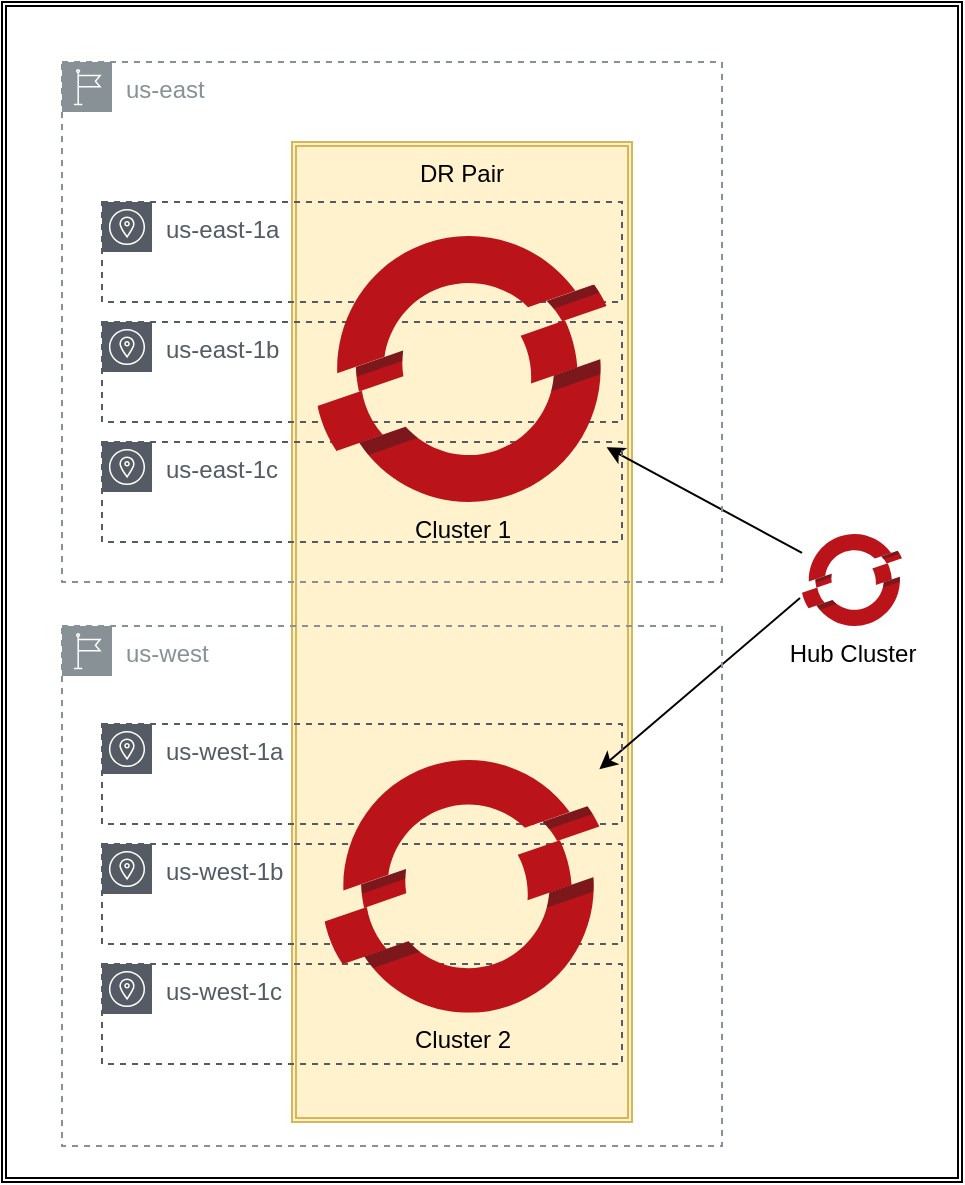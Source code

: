 <mxfile>
    <diagram id="qng3FCuLZEdrqvbx78FO" name="Page-1">
        <mxGraphModel dx="653" dy="1360" grid="1" gridSize="10" guides="1" tooltips="1" connect="1" arrows="1" fold="1" page="1" pageScale="1" pageWidth="413" pageHeight="583" math="0" shadow="0">
            <root>
                <mxCell id="0"/>
                <mxCell id="1" parent="0"/>
                <mxCell id="21" value="" style="shape=ext;double=1;rounded=0;whiteSpace=wrap;html=1;labelBackgroundColor=none;" vertex="1" parent="1">
                    <mxGeometry x="30" y="-550" width="480" height="590" as="geometry"/>
                </mxCell>
                <mxCell id="2" value="Hub Cluster" style="sketch=0;aspect=fixed;html=1;points=[];align=center;image;fontSize=12;image=img/lib/mscae/OpenShift.svg;" parent="1" vertex="1">
                    <mxGeometry x="430" y="-284" width="50" height="46" as="geometry"/>
                </mxCell>
                <mxCell id="6" value="DR Pair" style="shape=ext;double=1;rounded=0;whiteSpace=wrap;html=1;fillColor=#fff2cc;strokeColor=#d6b656;verticalAlign=top;" vertex="1" parent="1">
                    <mxGeometry x="175" y="-480" width="170" height="490" as="geometry"/>
                </mxCell>
                <object label="Region" id="8">
                    <mxCell parent="0"/>
                </object>
                <mxCell id="9" style="edgeStyle=none;html=1;" edge="1" parent="8" source="2" target="3">
                    <mxGeometry relative="1" as="geometry"/>
                </mxCell>
                <mxCell id="10" style="edgeStyle=none;html=1;exitX=-0.02;exitY=0.696;exitDx=0;exitDy=0;exitPerimeter=0;" edge="1" parent="8" source="2" target="4">
                    <mxGeometry relative="1" as="geometry">
                        <mxPoint x="520" y="-270" as="sourcePoint"/>
                    </mxGeometry>
                </mxCell>
                <mxCell id="11" value="us-east" style="sketch=0;outlineConnect=0;gradientColor=none;html=1;whiteSpace=wrap;fontSize=12;fontStyle=0;shape=mxgraph.aws4.group;grIcon=mxgraph.aws4.group_region;strokeColor=#879196;fillColor=none;verticalAlign=top;align=left;spacingLeft=30;fontColor=#879196;dashed=1;" vertex="1" parent="8">
                    <mxGeometry x="60" y="-520" width="330" height="260" as="geometry"/>
                </mxCell>
                <mxCell id="13" value="us-east-1a" style="sketch=0;outlineConnect=0;gradientColor=none;html=1;whiteSpace=wrap;fontSize=12;fontStyle=0;shape=mxgraph.aws4.group;grIcon=mxgraph.aws4.group_availability_zone;strokeColor=#545B64;fillColor=none;verticalAlign=top;align=left;spacingLeft=30;fontColor=#545B64;dashed=1;labelBackgroundColor=none;" vertex="1" parent="8">
                    <mxGeometry x="80" y="-450" width="260" height="50" as="geometry"/>
                </mxCell>
                <object label="Zone&#10;" id="14">
                    <mxCell parent="0"/>
                </object>
                <mxCell id="15" value="us-east-1b&lt;span style=&quot;color: rgba(0 , 0 , 0 , 0) ; font-family: monospace ; font-size: 0px&quot;&gt;%3CmxGraphModel%3E%3Croot%3E%3CmxCell%20id%3D%220%22%2F%3E%3CmxCell%20id%3D%221%22%20parent%3D%220%22%2F%3E%3CmxCell%20id%3D%222%22%20value%3D%22us-east-1a%22%20style%3D%22sketch%3D0%3BoutlineConnect%3D0%3BgradientColor%3Dnone%3Bhtml%3D1%3BwhiteSpace%3Dwrap%3BfontSize%3D12%3BfontStyle%3D0%3Bshape%3Dmxgraph.aws4.group%3BgrIcon%3Dmxgraph.aws4.group_availability_zone%3BstrokeColor%3D%23545B64%3BfillColor%3Dnone%3BverticalAlign%3Dtop%3Balign%3Dleft%3BspacingLeft%3D30%3BfontColor%3D%23545B64%3Bdashed%3D1%3BlabelBackgroundColor%3Dnone%3B%22%20vertex%3D%221%22%20parent%3D%221%22%3E%3CmxGeometry%20x%3D%2250%22%20y%3D%2280%22%20width%3D%22140%22%20height%3D%2270%22%20as%3D%22geometry%22%2F%3E%3C%2FmxCell%3E%3C%2Froot%3E%3C%2FmxGraphModel%3E&lt;/span&gt;" style="sketch=0;outlineConnect=0;gradientColor=none;html=1;whiteSpace=wrap;fontSize=12;fontStyle=0;shape=mxgraph.aws4.group;grIcon=mxgraph.aws4.group_availability_zone;strokeColor=#545B64;fillColor=none;verticalAlign=top;align=left;spacingLeft=30;fontColor=#545B64;dashed=1;labelBackgroundColor=none;" vertex="1" parent="14">
                    <mxGeometry x="80" y="-390" width="260" height="50" as="geometry"/>
                </mxCell>
                <mxCell id="16" value="us-east-1c" style="sketch=0;outlineConnect=0;gradientColor=none;html=1;whiteSpace=wrap;fontSize=12;fontStyle=0;shape=mxgraph.aws4.group;grIcon=mxgraph.aws4.group_availability_zone;strokeColor=#545B64;fillColor=none;verticalAlign=top;align=left;spacingLeft=30;fontColor=#545B64;dashed=1;labelBackgroundColor=none;" vertex="1" parent="14">
                    <mxGeometry x="80" y="-330" width="260" height="50" as="geometry"/>
                </mxCell>
                <mxCell id="17" value="us-west" style="sketch=0;outlineConnect=0;gradientColor=none;html=1;whiteSpace=wrap;fontSize=12;fontStyle=0;shape=mxgraph.aws4.group;grIcon=mxgraph.aws4.group_region;strokeColor=#879196;fillColor=none;verticalAlign=top;align=left;spacingLeft=30;fontColor=#879196;dashed=1;" vertex="1" parent="14">
                    <mxGeometry x="60" y="-238" width="330" height="260" as="geometry"/>
                </mxCell>
                <mxCell id="18" value="us-west-1a" style="sketch=0;outlineConnect=0;gradientColor=none;html=1;whiteSpace=wrap;fontSize=12;fontStyle=0;shape=mxgraph.aws4.group;grIcon=mxgraph.aws4.group_availability_zone;strokeColor=#545B64;fillColor=none;verticalAlign=top;align=left;spacingLeft=30;fontColor=#545B64;dashed=1;labelBackgroundColor=none;" vertex="1" parent="14">
                    <mxGeometry x="80" y="-189" width="260" height="50" as="geometry"/>
                </mxCell>
                <mxCell id="19" value="us-west-1b" style="sketch=0;outlineConnect=0;gradientColor=none;html=1;whiteSpace=wrap;fontSize=12;fontStyle=0;shape=mxgraph.aws4.group;grIcon=mxgraph.aws4.group_availability_zone;strokeColor=#545B64;fillColor=none;verticalAlign=top;align=left;spacingLeft=30;fontColor=#545B64;dashed=1;labelBackgroundColor=none;" vertex="1" parent="14">
                    <mxGeometry x="80" y="-129" width="260" height="50" as="geometry"/>
                </mxCell>
                <mxCell id="20" value="us-west-1c" style="sketch=0;outlineConnect=0;gradientColor=none;html=1;whiteSpace=wrap;fontSize=12;fontStyle=0;shape=mxgraph.aws4.group;grIcon=mxgraph.aws4.group_availability_zone;strokeColor=#545B64;fillColor=none;verticalAlign=top;align=left;spacingLeft=30;fontColor=#545B64;dashed=1;labelBackgroundColor=none;" vertex="1" parent="14">
                    <mxGeometry x="80" y="-69" width="260" height="50" as="geometry"/>
                </mxCell>
                <object label="Services" id="7">
                    <mxCell parent="0"/>
                </object>
                <mxCell id="3" value="Cluster 1" style="sketch=0;aspect=fixed;html=1;points=[];align=center;image;fontSize=12;image=img/lib/mscae/OpenShift.svg;labelBackgroundColor=none;" vertex="1" parent="7">
                    <mxGeometry x="187.715" y="-433" width="144.57" height="133" as="geometry"/>
                </mxCell>
                <mxCell id="4" value="Cluster 2" style="sketch=0;aspect=fixed;html=1;points=[];align=center;image;fontSize=12;image=img/lib/mscae/OpenShift.svg;labelBackgroundColor=none;" vertex="1" parent="7">
                    <mxGeometry x="191.295" y="-171" width="137.41" height="126.42" as="geometry"/>
                </mxCell>
            </root>
        </mxGraphModel>
    </diagram>
</mxfile>
